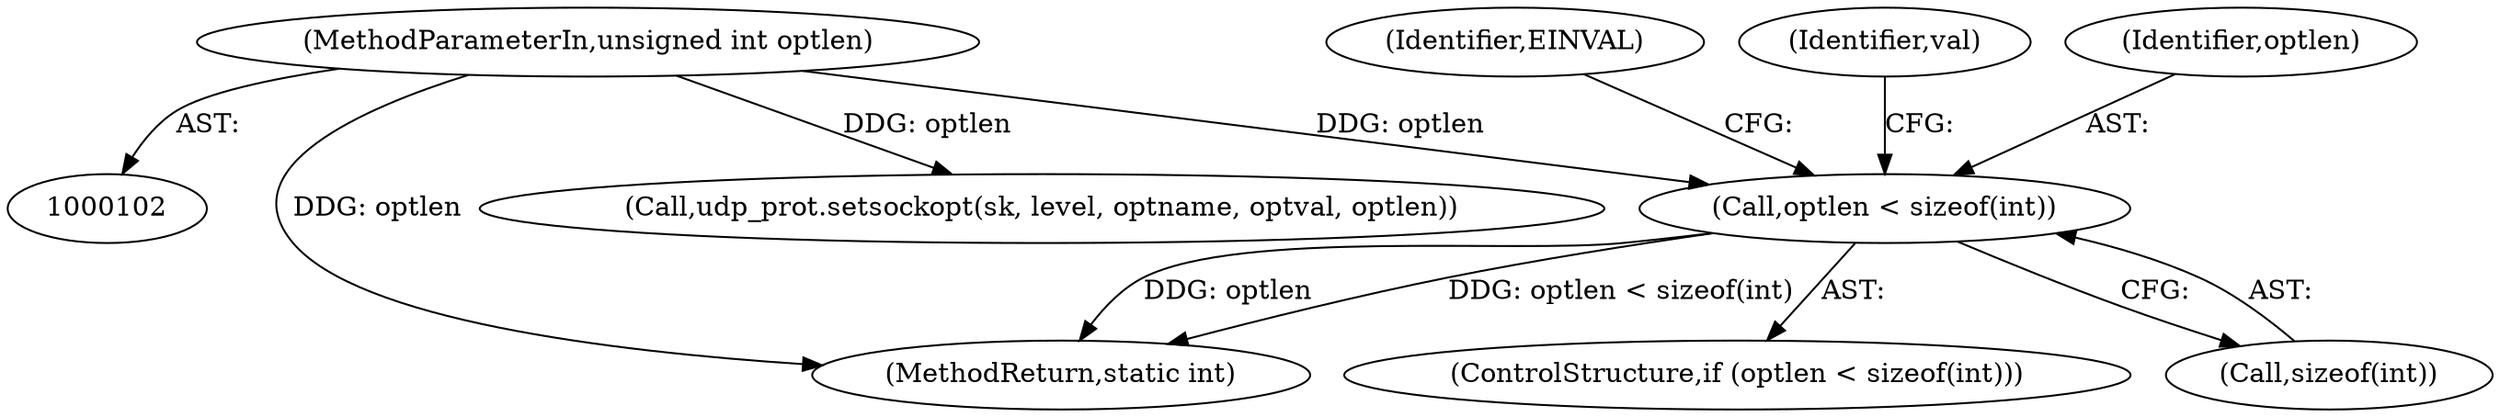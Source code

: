 digraph "0_linux_3cf521f7dc87c031617fd47e4b7aa2593c2f3daf_0@API" {
"1000132" [label="(Call,optlen < sizeof(int))"];
"1000107" [label="(MethodParameterIn,unsigned int optlen)"];
"1000138" [label="(Identifier,EINVAL)"];
"1000141" [label="(Identifier,val)"];
"1000232" [label="(MethodReturn,static int)"];
"1000131" [label="(ControlStructure,if (optlen < sizeof(int)))"];
"1000132" [label="(Call,optlen < sizeof(int))"];
"1000125" [label="(Call,udp_prot.setsockopt(sk, level, optname, optval, optlen))"];
"1000133" [label="(Identifier,optlen)"];
"1000134" [label="(Call,sizeof(int))"];
"1000107" [label="(MethodParameterIn,unsigned int optlen)"];
"1000132" -> "1000131"  [label="AST: "];
"1000132" -> "1000134"  [label="CFG: "];
"1000133" -> "1000132"  [label="AST: "];
"1000134" -> "1000132"  [label="AST: "];
"1000138" -> "1000132"  [label="CFG: "];
"1000141" -> "1000132"  [label="CFG: "];
"1000132" -> "1000232"  [label="DDG: optlen < sizeof(int)"];
"1000132" -> "1000232"  [label="DDG: optlen"];
"1000107" -> "1000132"  [label="DDG: optlen"];
"1000107" -> "1000102"  [label="AST: "];
"1000107" -> "1000232"  [label="DDG: optlen"];
"1000107" -> "1000125"  [label="DDG: optlen"];
}
